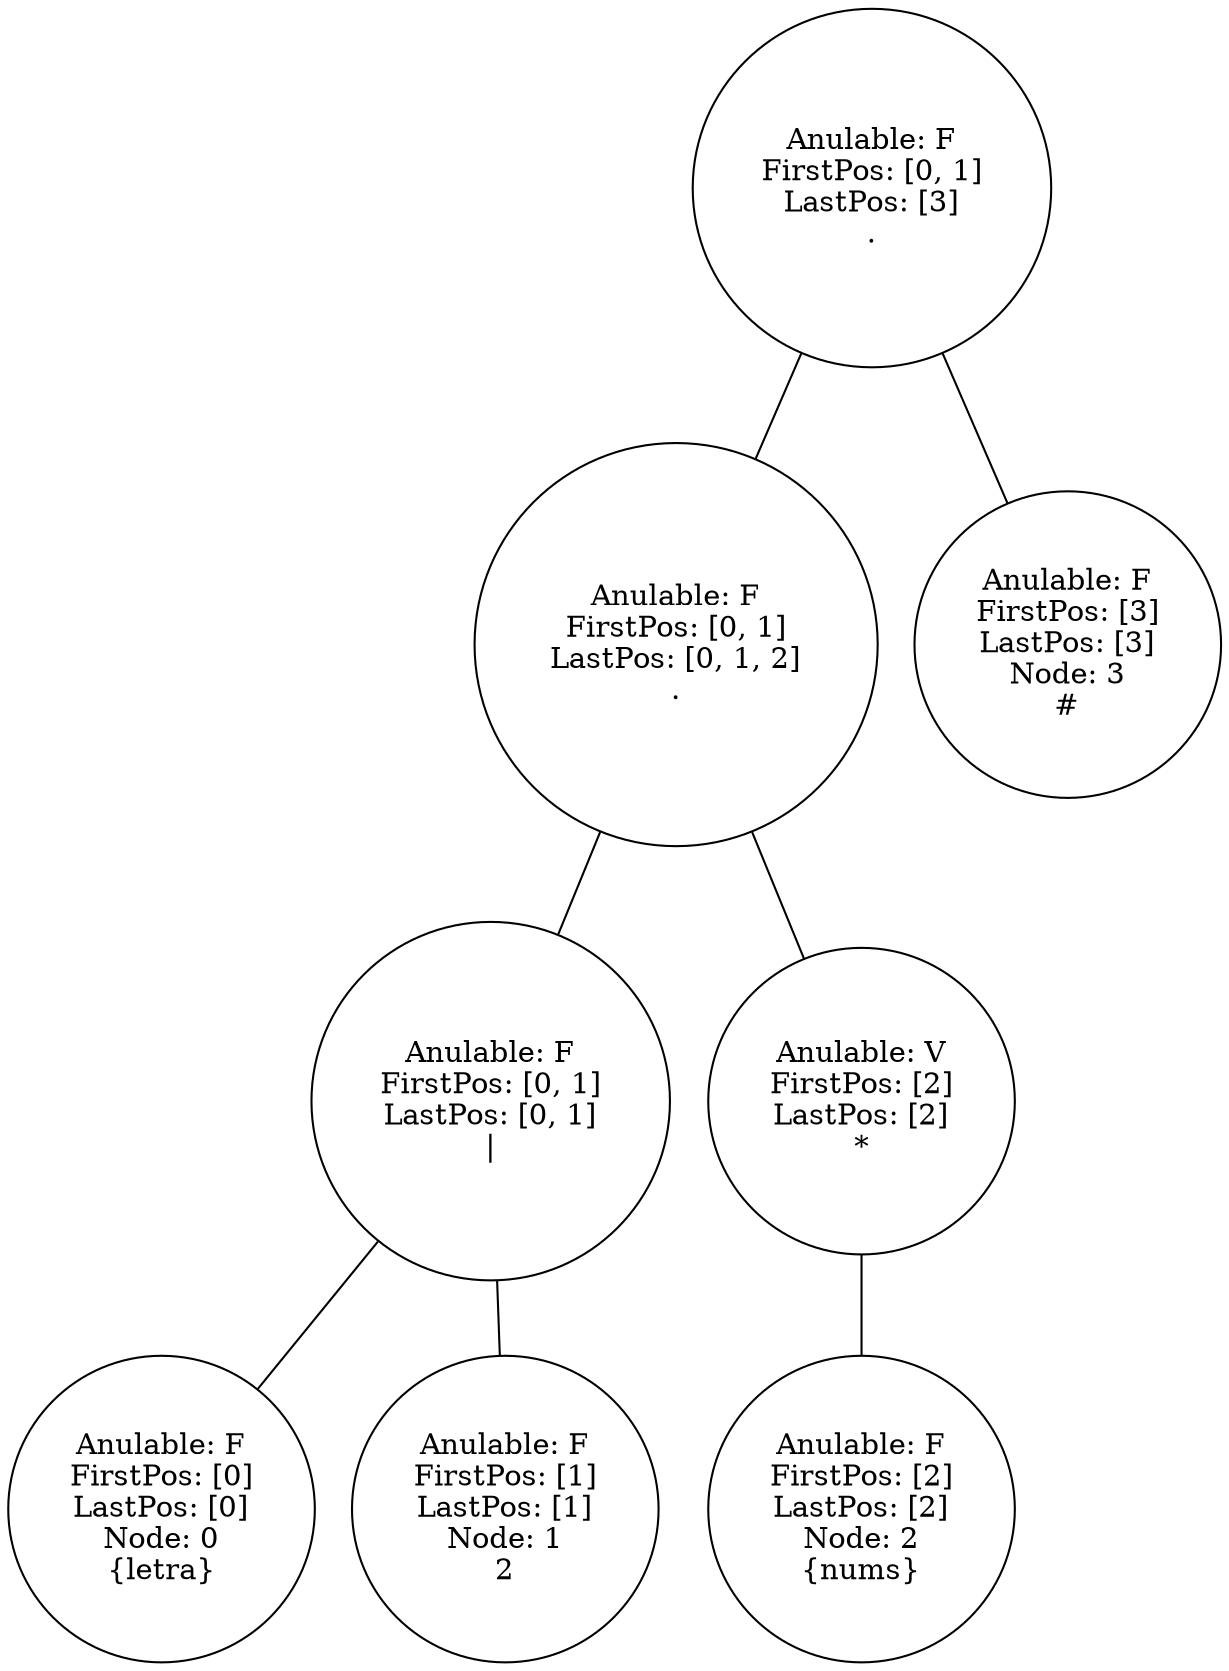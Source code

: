 graph G {AND_3 [label="Anulable: F
FirstPos: [0, 1]
LastPos: [3]
.", shape="circle", width=1, height=1];
AND_2 [label="Anulable: F
FirstPos: [0, 1]
LastPos: [0, 1, 2]
.", shape="circle", width=1, height=1];
OR_0 [label="Anulable: F
FirstPos: [0, 1]
LastPos: [0, 1]
|", shape="circle", width=1, height=1];
I_0 [label="Anulable: F
FirstPos: [0]
LastPos: [0]
Node: 0
{letra}", shape="circle", width=1, height=1];
I_1 [label="Anulable: F
FirstPos: [1]
LastPos: [1]
Node: 1
2", shape="circle", width=1, height=1];
KLEENE_1 [label="Anulable: V
FirstPos: [2]
LastPos: [2]
*", shape="circle", width=1, height=1];
I_2 [label="Anulable: F
FirstPos: [2]
LastPos: [2]
Node: 2
{nums}", shape="circle", width=1, height=1];
I_ACEPTANCE_3 [label="Anulable: F
FirstPos: [3]
LastPos: [3]
Node: 3
#", shape="circle", width=1, height=1];
AND_3 -- AND_2;
AND_2 -- OR_0;
OR_0 -- I_0;
OR_0 -- I_1;
AND_2 -- KLEENE_1;
KLEENE_1 -- I_2;
AND_3 -- I_ACEPTANCE_3;
}